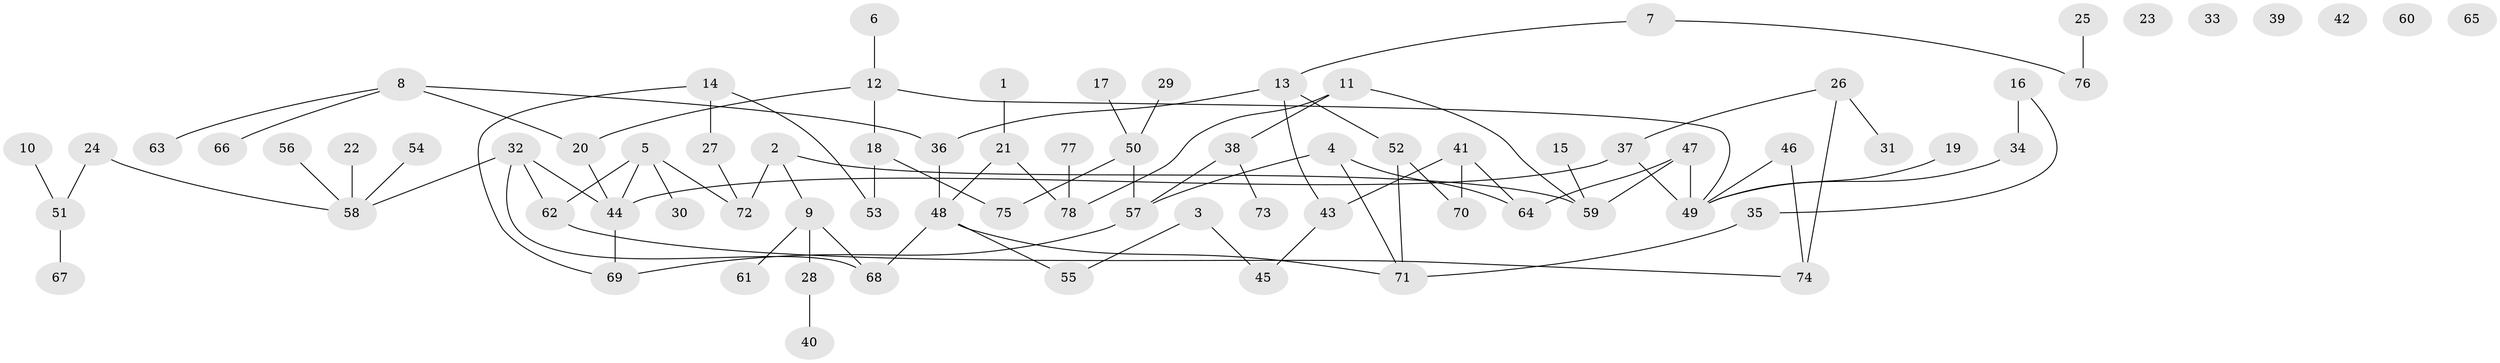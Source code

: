 // coarse degree distribution, {2: 0.13157894736842105, 4: 0.13157894736842105, 8: 0.02631578947368421, 7: 0.02631578947368421, 5: 0.05263157894736842, 1: 0.21052631578947367, 3: 0.23684210526315788, 0: 0.15789473684210525, 6: 0.02631578947368421}
// Generated by graph-tools (version 1.1) at 2025/16/03/04/25 18:16:42]
// undirected, 78 vertices, 90 edges
graph export_dot {
graph [start="1"]
  node [color=gray90,style=filled];
  1;
  2;
  3;
  4;
  5;
  6;
  7;
  8;
  9;
  10;
  11;
  12;
  13;
  14;
  15;
  16;
  17;
  18;
  19;
  20;
  21;
  22;
  23;
  24;
  25;
  26;
  27;
  28;
  29;
  30;
  31;
  32;
  33;
  34;
  35;
  36;
  37;
  38;
  39;
  40;
  41;
  42;
  43;
  44;
  45;
  46;
  47;
  48;
  49;
  50;
  51;
  52;
  53;
  54;
  55;
  56;
  57;
  58;
  59;
  60;
  61;
  62;
  63;
  64;
  65;
  66;
  67;
  68;
  69;
  70;
  71;
  72;
  73;
  74;
  75;
  76;
  77;
  78;
  1 -- 21;
  2 -- 9;
  2 -- 59;
  2 -- 72;
  3 -- 45;
  3 -- 55;
  4 -- 57;
  4 -- 64;
  4 -- 71;
  5 -- 30;
  5 -- 44;
  5 -- 62;
  5 -- 72;
  6 -- 12;
  7 -- 13;
  7 -- 76;
  8 -- 20;
  8 -- 36;
  8 -- 63;
  8 -- 66;
  9 -- 28;
  9 -- 61;
  9 -- 68;
  10 -- 51;
  11 -- 38;
  11 -- 59;
  11 -- 78;
  12 -- 18;
  12 -- 20;
  12 -- 49;
  13 -- 36;
  13 -- 43;
  13 -- 52;
  14 -- 27;
  14 -- 53;
  14 -- 69;
  15 -- 59;
  16 -- 34;
  16 -- 35;
  17 -- 50;
  18 -- 53;
  18 -- 75;
  19 -- 49;
  20 -- 44;
  21 -- 48;
  21 -- 78;
  22 -- 58;
  24 -- 51;
  24 -- 58;
  25 -- 76;
  26 -- 31;
  26 -- 37;
  26 -- 74;
  27 -- 72;
  28 -- 40;
  29 -- 50;
  32 -- 44;
  32 -- 58;
  32 -- 62;
  32 -- 68;
  34 -- 49;
  35 -- 71;
  36 -- 48;
  37 -- 44;
  37 -- 49;
  38 -- 57;
  38 -- 73;
  41 -- 43;
  41 -- 64;
  41 -- 70;
  43 -- 45;
  44 -- 69;
  46 -- 49;
  46 -- 74;
  47 -- 49;
  47 -- 59;
  47 -- 64;
  48 -- 55;
  48 -- 68;
  48 -- 71;
  50 -- 57;
  50 -- 75;
  51 -- 67;
  52 -- 70;
  52 -- 71;
  54 -- 58;
  56 -- 58;
  57 -- 69;
  62 -- 74;
  77 -- 78;
}
